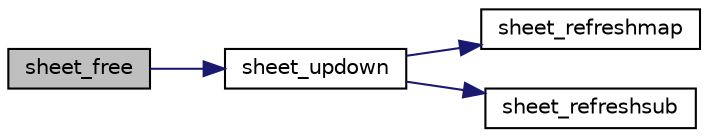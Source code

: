 digraph "sheet_free"
{
 // LATEX_PDF_SIZE
  edge [fontname="Helvetica",fontsize="10",labelfontname="Helvetica",labelfontsize="10"];
  node [fontname="Helvetica",fontsize="10",shape=record];
  rankdir="LR";
  Node1 [label="sheet_free",height=0.2,width=0.4,color="black", fillcolor="grey75", style="filled", fontcolor="black",tooltip="使い終わったウインドウを開放します"];
  Node1 -> Node2 [color="midnightblue",fontsize="10",style="solid",fontname="Helvetica"];
  Node2 [label="sheet_updown",height=0.2,width=0.4,color="black", fillcolor="white", style="filled",URL="$sheet_8c.html#ad590bf68e2aa06a5fe99c03ad4c56785",tooltip="指定された高さにウインドウを設定します"];
  Node2 -> Node3 [color="midnightblue",fontsize="10",style="solid",fontname="Helvetica"];
  Node3 [label="sheet_refreshmap",height=0.2,width=0.4,color="black", fillcolor="white", style="filled",URL="$sheet_8c.html#a5fb2b9d999b1c516858b5a0d1bfdd55c",tooltip=" "];
  Node2 -> Node4 [color="midnightblue",fontsize="10",style="solid",fontname="Helvetica"];
  Node4 [label="sheet_refreshsub",height=0.2,width=0.4,color="black", fillcolor="white", style="filled",URL="$sheet_8c.html#a0016600e2d7feeb0a12089156b9307a4",tooltip=" "];
}
